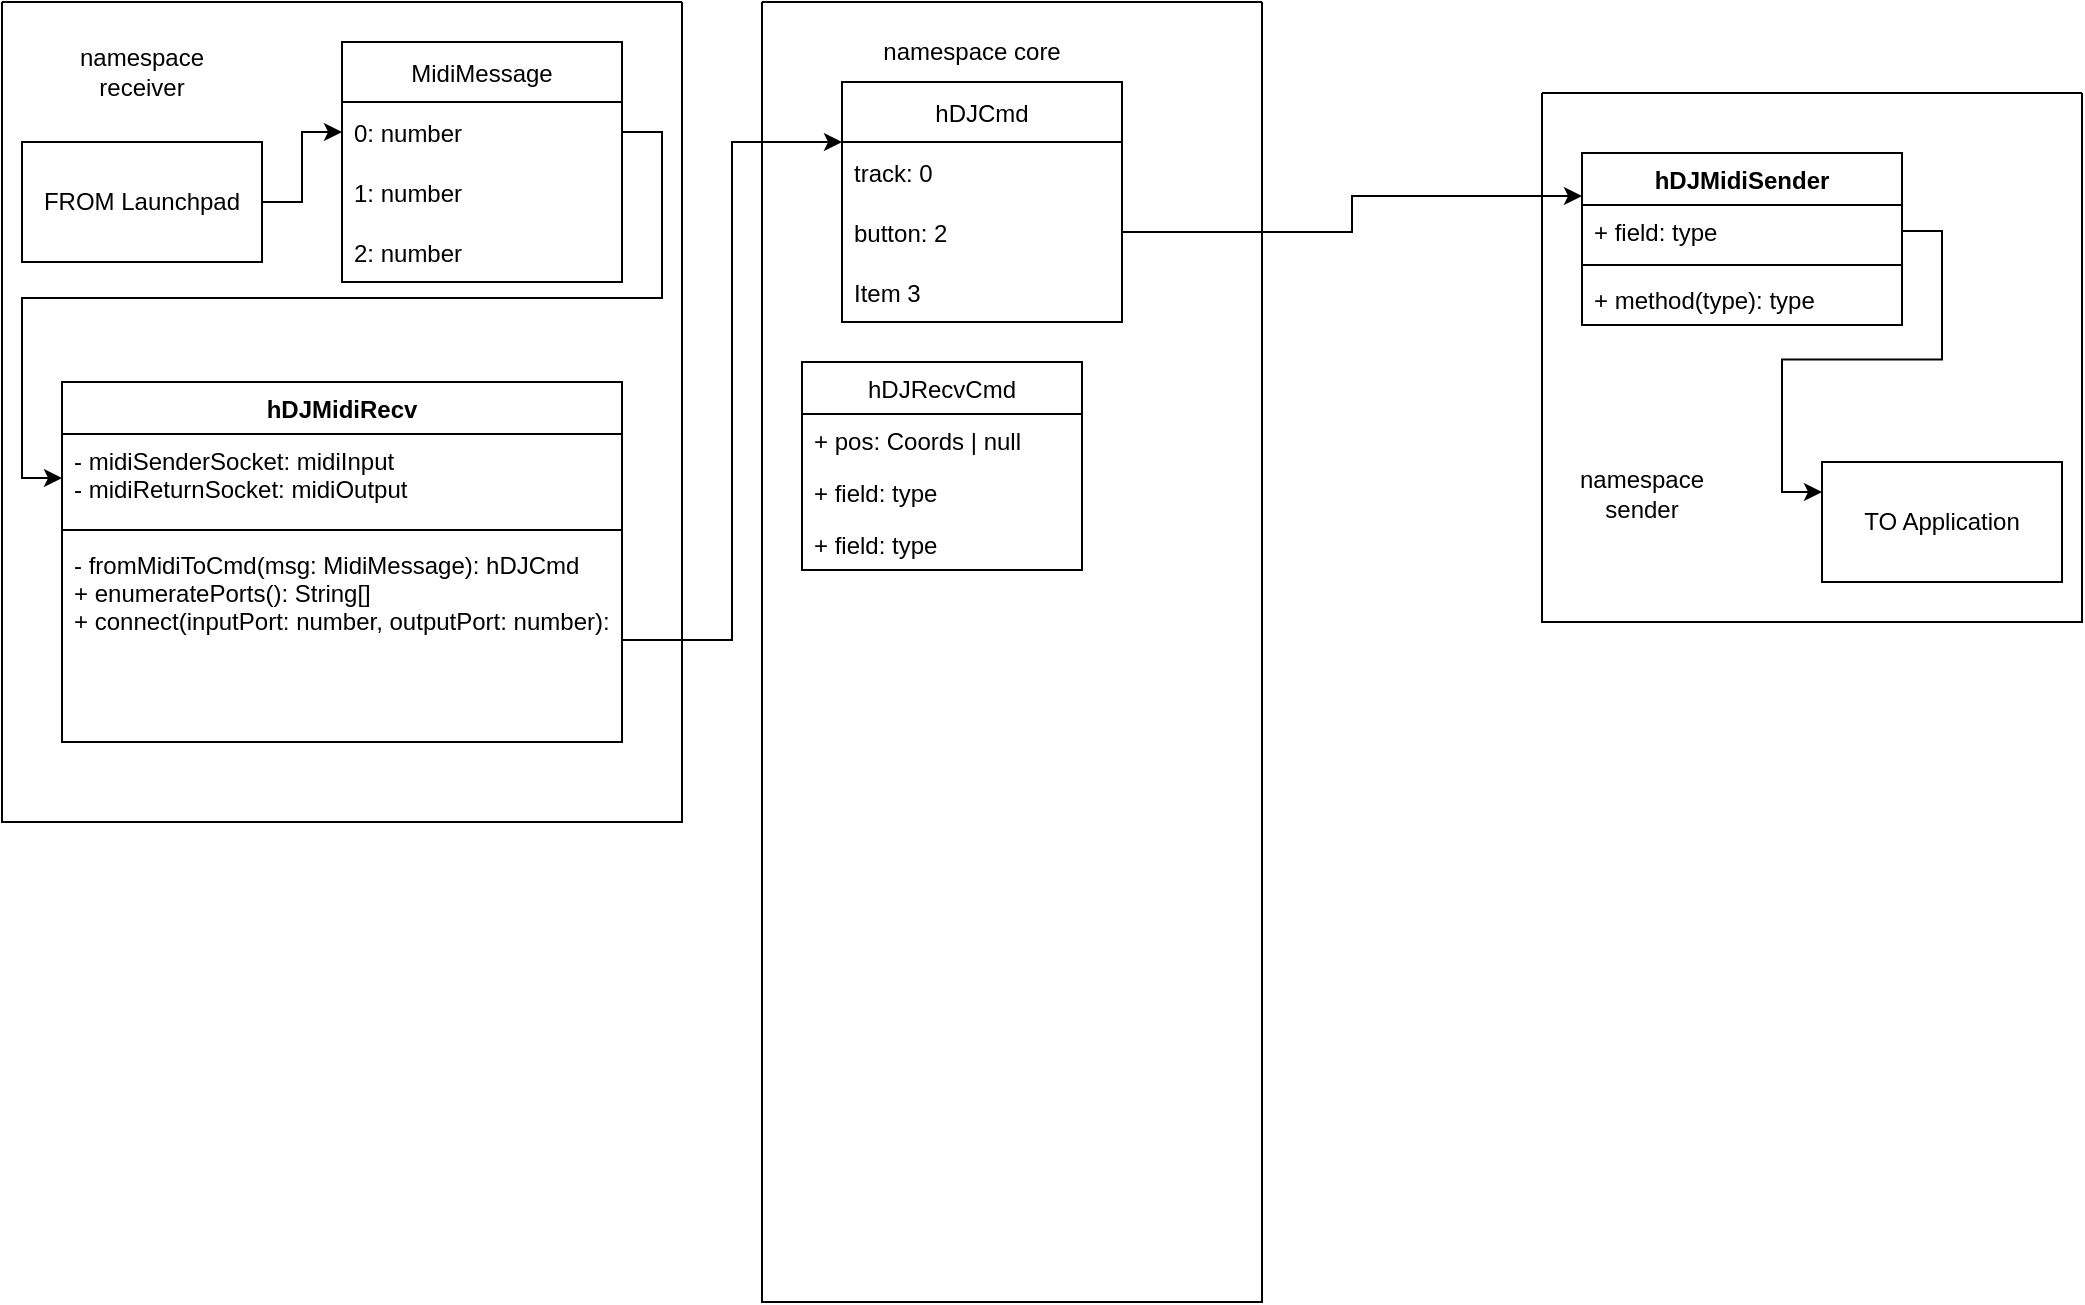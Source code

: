 <mxfile version="20.2.3" type="device"><diagram id="vkQiPmwfzp9dtP41HxZf" name="Seite-1"><mxGraphModel dx="1422" dy="794" grid="1" gridSize="10" guides="1" tooltips="1" connect="1" arrows="1" fold="1" page="1" pageScale="1" pageWidth="1169" pageHeight="827" math="0" shadow="0"><root><mxCell id="0"/><mxCell id="1" parent="0"/><mxCell id="1o2EJiAoTnKZN3JIUEuk-65" style="edgeStyle=orthogonalEdgeStyle;rounded=0;orthogonalLoop=1;jettySize=auto;html=1;exitX=1;exitY=0.5;exitDx=0;exitDy=0;entryX=0;entryY=0.25;entryDx=0;entryDy=0;" edge="1" parent="1" source="1o2EJiAoTnKZN3JIUEuk-63" target="1o2EJiAoTnKZN3JIUEuk-50"><mxGeometry relative="1" as="geometry"/></mxCell><mxCell id="1o2EJiAoTnKZN3JIUEuk-70" value="" style="swimlane;startSize=0;" vertex="1" parent="1"><mxGeometry x="40" y="20" width="340" height="410" as="geometry"/></mxCell><mxCell id="1o2EJiAoTnKZN3JIUEuk-56" value="FROM Launchpad" style="rounded=0;whiteSpace=wrap;html=1;" vertex="1" parent="1o2EJiAoTnKZN3JIUEuk-70"><mxGeometry x="10" y="70" width="120" height="60" as="geometry"/></mxCell><mxCell id="1o2EJiAoTnKZN3JIUEuk-45" value="MidiMessage" style="swimlane;fontStyle=0;childLayout=stackLayout;horizontal=1;startSize=30;horizontalStack=0;resizeParent=1;resizeParentMax=0;resizeLast=0;collapsible=1;marginBottom=0;" vertex="1" parent="1o2EJiAoTnKZN3JIUEuk-70"><mxGeometry x="170" y="20" width="140" height="120" as="geometry"/></mxCell><mxCell id="1o2EJiAoTnKZN3JIUEuk-46" value="0: number" style="text;strokeColor=none;fillColor=none;align=left;verticalAlign=middle;spacingLeft=4;spacingRight=4;overflow=hidden;points=[[0,0.5],[1,0.5]];portConstraint=eastwest;rotatable=0;" vertex="1" parent="1o2EJiAoTnKZN3JIUEuk-45"><mxGeometry y="30" width="140" height="30" as="geometry"/></mxCell><mxCell id="1o2EJiAoTnKZN3JIUEuk-47" value="1: number" style="text;strokeColor=none;fillColor=none;align=left;verticalAlign=middle;spacingLeft=4;spacingRight=4;overflow=hidden;points=[[0,0.5],[1,0.5]];portConstraint=eastwest;rotatable=0;" vertex="1" parent="1o2EJiAoTnKZN3JIUEuk-45"><mxGeometry y="60" width="140" height="30" as="geometry"/></mxCell><mxCell id="1o2EJiAoTnKZN3JIUEuk-48" value="2: number" style="text;strokeColor=none;fillColor=none;align=left;verticalAlign=middle;spacingLeft=4;spacingRight=4;overflow=hidden;points=[[0,0.5],[1,0.5]];portConstraint=eastwest;rotatable=0;" vertex="1" parent="1o2EJiAoTnKZN3JIUEuk-45"><mxGeometry y="90" width="140" height="30" as="geometry"/></mxCell><mxCell id="1o2EJiAoTnKZN3JIUEuk-57" style="edgeStyle=orthogonalEdgeStyle;rounded=0;orthogonalLoop=1;jettySize=auto;html=1;exitX=1;exitY=0.5;exitDx=0;exitDy=0;entryX=0;entryY=0.5;entryDx=0;entryDy=0;" edge="1" parent="1o2EJiAoTnKZN3JIUEuk-70" source="1o2EJiAoTnKZN3JIUEuk-56" target="1o2EJiAoTnKZN3JIUEuk-46"><mxGeometry relative="1" as="geometry"/></mxCell><mxCell id="1o2EJiAoTnKZN3JIUEuk-60" value="hDJMidiRecv" style="swimlane;fontStyle=1;align=center;verticalAlign=top;childLayout=stackLayout;horizontal=1;startSize=26;horizontalStack=0;resizeParent=1;resizeParentMax=0;resizeLast=0;collapsible=1;marginBottom=0;" vertex="1" parent="1o2EJiAoTnKZN3JIUEuk-70"><mxGeometry x="30" y="190" width="280" height="180" as="geometry"/></mxCell><mxCell id="1o2EJiAoTnKZN3JIUEuk-61" value="- midiSenderSocket: midiInput&#10;- midiReturnSocket: midiOutput" style="text;strokeColor=none;fillColor=none;align=left;verticalAlign=top;spacingLeft=4;spacingRight=4;overflow=hidden;rotatable=0;points=[[0,0.5],[1,0.5]];portConstraint=eastwest;" vertex="1" parent="1o2EJiAoTnKZN3JIUEuk-60"><mxGeometry y="26" width="280" height="44" as="geometry"/></mxCell><mxCell id="1o2EJiAoTnKZN3JIUEuk-62" value="" style="line;strokeWidth=1;fillColor=none;align=left;verticalAlign=middle;spacingTop=-1;spacingLeft=3;spacingRight=3;rotatable=0;labelPosition=right;points=[];portConstraint=eastwest;" vertex="1" parent="1o2EJiAoTnKZN3JIUEuk-60"><mxGeometry y="70" width="280" height="8" as="geometry"/></mxCell><mxCell id="1o2EJiAoTnKZN3JIUEuk-63" value="- fromMidiToCmd(msg: MidiMessage): hDJCmd&#10;+ enumeratePorts(): String[]&#10;+ connect(inputPort: number, outputPort: number): void" style="text;strokeColor=none;fillColor=none;align=left;verticalAlign=top;spacingLeft=4;spacingRight=4;overflow=hidden;rotatable=0;points=[[0,0.5],[1,0.5]];portConstraint=eastwest;" vertex="1" parent="1o2EJiAoTnKZN3JIUEuk-60"><mxGeometry y="78" width="280" height="102" as="geometry"/></mxCell><mxCell id="1o2EJiAoTnKZN3JIUEuk-64" style="edgeStyle=orthogonalEdgeStyle;rounded=0;orthogonalLoop=1;jettySize=auto;html=1;exitX=1;exitY=0.5;exitDx=0;exitDy=0;entryX=0;entryY=0.5;entryDx=0;entryDy=0;" edge="1" parent="1o2EJiAoTnKZN3JIUEuk-70" source="1o2EJiAoTnKZN3JIUEuk-46" target="1o2EJiAoTnKZN3JIUEuk-61"><mxGeometry relative="1" as="geometry"/></mxCell><mxCell id="1o2EJiAoTnKZN3JIUEuk-71" value="namespace receiver" style="text;html=1;strokeColor=none;fillColor=none;align=center;verticalAlign=middle;whiteSpace=wrap;rounded=0;" vertex="1" parent="1o2EJiAoTnKZN3JIUEuk-70"><mxGeometry x="40" y="20" width="60" height="30" as="geometry"/></mxCell><mxCell id="1o2EJiAoTnKZN3JIUEuk-72" value="" style="swimlane;startSize=0;" vertex="1" parent="1"><mxGeometry x="420" y="20" width="250" height="650" as="geometry"/></mxCell><mxCell id="1o2EJiAoTnKZN3JIUEuk-50" value="hDJCmd" style="swimlane;fontStyle=0;childLayout=stackLayout;horizontal=1;startSize=30;horizontalStack=0;resizeParent=1;resizeParentMax=0;resizeLast=0;collapsible=1;marginBottom=0;" vertex="1" parent="1o2EJiAoTnKZN3JIUEuk-72"><mxGeometry x="40" y="40" width="140" height="120" as="geometry"><mxRectangle x="400" y="280" width="90" height="30" as="alternateBounds"/></mxGeometry></mxCell><mxCell id="1o2EJiAoTnKZN3JIUEuk-51" value="track: 0" style="text;strokeColor=none;fillColor=none;align=left;verticalAlign=middle;spacingLeft=4;spacingRight=4;overflow=hidden;points=[[0,0.5],[1,0.5]];portConstraint=eastwest;rotatable=0;" vertex="1" parent="1o2EJiAoTnKZN3JIUEuk-50"><mxGeometry y="30" width="140" height="30" as="geometry"/></mxCell><mxCell id="1o2EJiAoTnKZN3JIUEuk-52" value="button: 2" style="text;strokeColor=none;fillColor=none;align=left;verticalAlign=middle;spacingLeft=4;spacingRight=4;overflow=hidden;points=[[0,0.5],[1,0.5]];portConstraint=eastwest;rotatable=0;" vertex="1" parent="1o2EJiAoTnKZN3JIUEuk-50"><mxGeometry y="60" width="140" height="30" as="geometry"/></mxCell><mxCell id="1o2EJiAoTnKZN3JIUEuk-53" value="Item 3" style="text;strokeColor=none;fillColor=none;align=left;verticalAlign=middle;spacingLeft=4;spacingRight=4;overflow=hidden;points=[[0,0.5],[1,0.5]];portConstraint=eastwest;rotatable=0;" vertex="1" parent="1o2EJiAoTnKZN3JIUEuk-50"><mxGeometry y="90" width="140" height="30" as="geometry"/></mxCell><mxCell id="1o2EJiAoTnKZN3JIUEuk-73" value="namespace core" style="text;html=1;strokeColor=none;fillColor=none;align=center;verticalAlign=middle;whiteSpace=wrap;rounded=0;" vertex="1" parent="1o2EJiAoTnKZN3JIUEuk-72"><mxGeometry x="20" y="10" width="170" height="30" as="geometry"/></mxCell><mxCell id="1o2EJiAoTnKZN3JIUEuk-83" value="hDJRecvCmd" style="swimlane;fontStyle=0;childLayout=stackLayout;horizontal=1;startSize=26;fillColor=none;horizontalStack=0;resizeParent=1;resizeParentMax=0;resizeLast=0;collapsible=1;marginBottom=0;" vertex="1" parent="1o2EJiAoTnKZN3JIUEuk-72"><mxGeometry x="20" y="180" width="140" height="104" as="geometry"/></mxCell><mxCell id="1o2EJiAoTnKZN3JIUEuk-84" value="+ pos: Coords | null" style="text;strokeColor=none;fillColor=none;align=left;verticalAlign=top;spacingLeft=4;spacingRight=4;overflow=hidden;rotatable=0;points=[[0,0.5],[1,0.5]];portConstraint=eastwest;" vertex="1" parent="1o2EJiAoTnKZN3JIUEuk-83"><mxGeometry y="26" width="140" height="26" as="geometry"/></mxCell><mxCell id="1o2EJiAoTnKZN3JIUEuk-85" value="+ field: type" style="text;strokeColor=none;fillColor=none;align=left;verticalAlign=top;spacingLeft=4;spacingRight=4;overflow=hidden;rotatable=0;points=[[0,0.5],[1,0.5]];portConstraint=eastwest;" vertex="1" parent="1o2EJiAoTnKZN3JIUEuk-83"><mxGeometry y="52" width="140" height="26" as="geometry"/></mxCell><mxCell id="1o2EJiAoTnKZN3JIUEuk-86" value="+ field: type" style="text;strokeColor=none;fillColor=none;align=left;verticalAlign=top;spacingLeft=4;spacingRight=4;overflow=hidden;rotatable=0;points=[[0,0.5],[1,0.5]];portConstraint=eastwest;" vertex="1" parent="1o2EJiAoTnKZN3JIUEuk-83"><mxGeometry y="78" width="140" height="26" as="geometry"/></mxCell><mxCell id="1o2EJiAoTnKZN3JIUEuk-74" value="" style="swimlane;startSize=0;" vertex="1" parent="1"><mxGeometry x="810" y="65.5" width="270" height="264.5" as="geometry"/></mxCell><mxCell id="1o2EJiAoTnKZN3JIUEuk-66" value="hDJMidiSender" style="swimlane;fontStyle=1;align=center;verticalAlign=top;childLayout=stackLayout;horizontal=1;startSize=26;horizontalStack=0;resizeParent=1;resizeParentMax=0;resizeLast=0;collapsible=1;marginBottom=0;" vertex="1" parent="1o2EJiAoTnKZN3JIUEuk-74"><mxGeometry x="20" y="30" width="160" height="86" as="geometry"/></mxCell><mxCell id="1o2EJiAoTnKZN3JIUEuk-67" value="+ field: type" style="text;strokeColor=none;fillColor=none;align=left;verticalAlign=top;spacingLeft=4;spacingRight=4;overflow=hidden;rotatable=0;points=[[0,0.5],[1,0.5]];portConstraint=eastwest;" vertex="1" parent="1o2EJiAoTnKZN3JIUEuk-66"><mxGeometry y="26" width="160" height="26" as="geometry"/></mxCell><mxCell id="1o2EJiAoTnKZN3JIUEuk-68" value="" style="line;strokeWidth=1;fillColor=none;align=left;verticalAlign=middle;spacingTop=-1;spacingLeft=3;spacingRight=3;rotatable=0;labelPosition=right;points=[];portConstraint=eastwest;" vertex="1" parent="1o2EJiAoTnKZN3JIUEuk-66"><mxGeometry y="52" width="160" height="8" as="geometry"/></mxCell><mxCell id="1o2EJiAoTnKZN3JIUEuk-69" value="+ method(type): type" style="text;strokeColor=none;fillColor=none;align=left;verticalAlign=top;spacingLeft=4;spacingRight=4;overflow=hidden;rotatable=0;points=[[0,0.5],[1,0.5]];portConstraint=eastwest;" vertex="1" parent="1o2EJiAoTnKZN3JIUEuk-66"><mxGeometry y="60" width="160" height="26" as="geometry"/></mxCell><mxCell id="1o2EJiAoTnKZN3JIUEuk-58" value="TO Application" style="rounded=0;whiteSpace=wrap;html=1;" vertex="1" parent="1o2EJiAoTnKZN3JIUEuk-74"><mxGeometry x="140" y="184.5" width="120" height="60" as="geometry"/></mxCell><mxCell id="1o2EJiAoTnKZN3JIUEuk-76" style="edgeStyle=orthogonalEdgeStyle;rounded=0;orthogonalLoop=1;jettySize=auto;html=1;exitX=1;exitY=0.5;exitDx=0;exitDy=0;entryX=0;entryY=0.25;entryDx=0;entryDy=0;" edge="1" parent="1o2EJiAoTnKZN3JIUEuk-74" source="1o2EJiAoTnKZN3JIUEuk-67" target="1o2EJiAoTnKZN3JIUEuk-58"><mxGeometry relative="1" as="geometry"/></mxCell><mxCell id="1o2EJiAoTnKZN3JIUEuk-77" value="namespace sender" style="text;html=1;strokeColor=none;fillColor=none;align=center;verticalAlign=middle;whiteSpace=wrap;rounded=0;" vertex="1" parent="1o2EJiAoTnKZN3JIUEuk-74"><mxGeometry x="20" y="185.5" width="60" height="30" as="geometry"/></mxCell><mxCell id="1o2EJiAoTnKZN3JIUEuk-75" style="edgeStyle=orthogonalEdgeStyle;rounded=0;orthogonalLoop=1;jettySize=auto;html=1;exitX=1;exitY=0.5;exitDx=0;exitDy=0;entryX=0;entryY=0.25;entryDx=0;entryDy=0;" edge="1" parent="1" source="1o2EJiAoTnKZN3JIUEuk-52" target="1o2EJiAoTnKZN3JIUEuk-66"><mxGeometry relative="1" as="geometry"/></mxCell></root></mxGraphModel></diagram></mxfile>